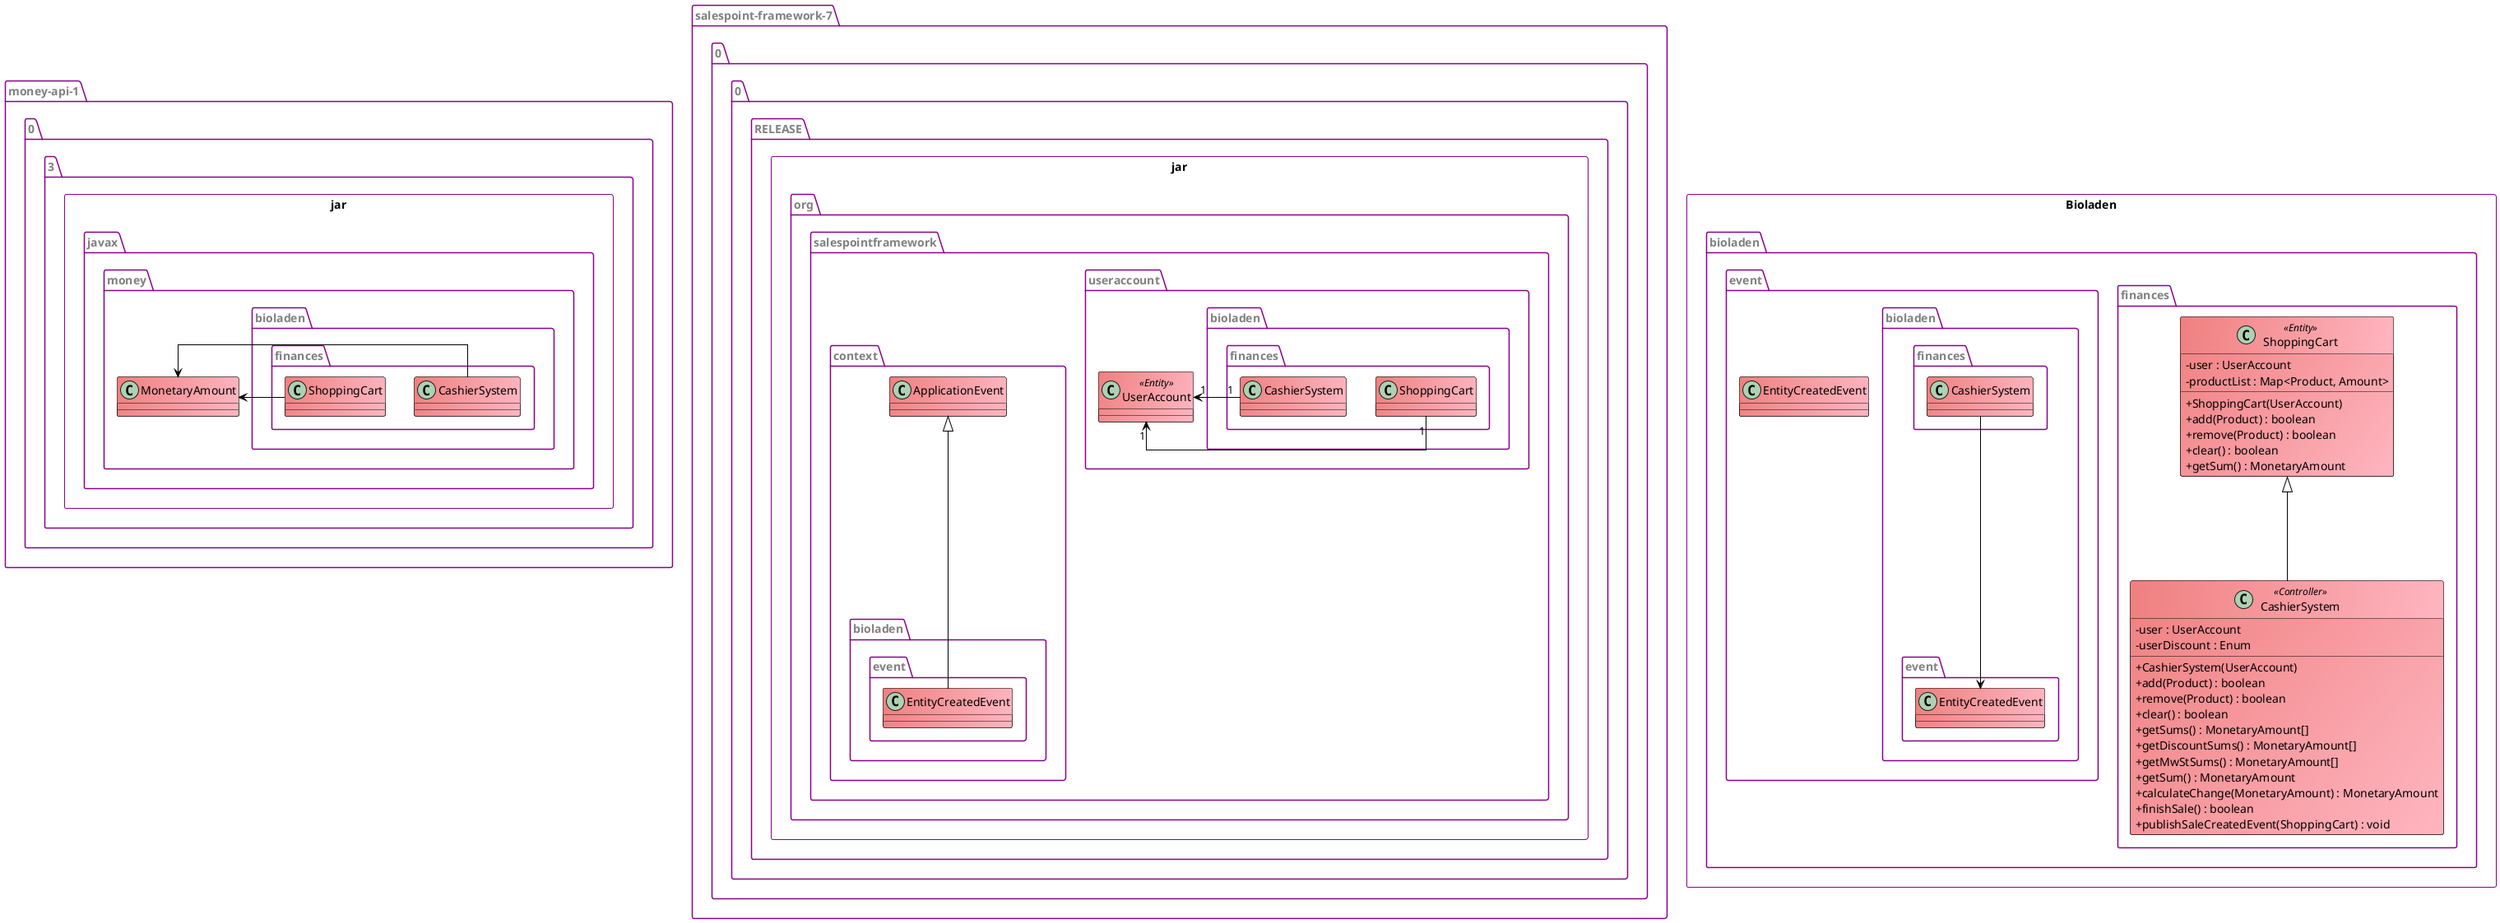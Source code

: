 @startuml

skinparam class {
	BackgroundColor #LightCoral/LightPink
    BorderColor Black
    ArrowColor  Black
}

skinparam package {
    FontColor Grey
    BorderColor DarkMagenta
}

skinparam classAttributeIconSize 0
skinparam linetype ortho


rectangle Bioladen {
    namespace bioladen.finances {

        class CashierSystem <<Controller>> extends ShoppingCart {
            -user : UserAccount
            -userDiscount : Enum
            +CashierSystem(UserAccount)
            +add(Product) : boolean
            +remove(Product) : boolean
            +clear() : boolean
            +getSums() : MonetaryAmount[]
            +getDiscountSums() : MonetaryAmount[]
            +getMwStSums() : MonetaryAmount[]
            +getSum() : MonetaryAmount
            +calculateChange(MonetaryAmount) : MonetaryAmount
            +finishSale() : boolean
            +publishSaleCreatedEvent(ShoppingCart) : void
        }

        class ShoppingCart <<Entity>> {
            -user : UserAccount
            -productList : Map<Product, Amount>
            +ShoppingCart(UserAccount)
            +add(Product) : boolean
            +remove(Product) : boolean
            +clear() : boolean
            +getSum() : MonetaryAmount


        }

    }

    namespace bioladen.event {
        class EntityCreatedEvent {

        }

        bioladen.finances.CashierSystem --> bioladen.event.EntityCreatedEvent

    }

}

rectangle money-api-1.0.3.jar {
    namespace javax.money {
        class MonetaryAmount{

        }
        bioladen.finances.CashierSystem -right-> MonetaryAmount
        bioladen.finances.ShoppingCart -right-> MonetaryAmount
    }

}

rectangle salespoint-framework-7.0.0.RELEASE.jar {

    namespace org.salespointframework.useraccount {

        class UserAccount <<Entity>>{

        }

        bioladen.finances.ShoppingCart "1" -left-> "1" UserAccount
        bioladen.finances.CashierSystem "1" -left-> "1" UserAccount
    }

    namespace org.salespointframework.context {
        class ApplicationEvent {

        }

        ApplicationEvent <|-- bioladen.event.EntityCreatedEvent
    }

}


@enduml
